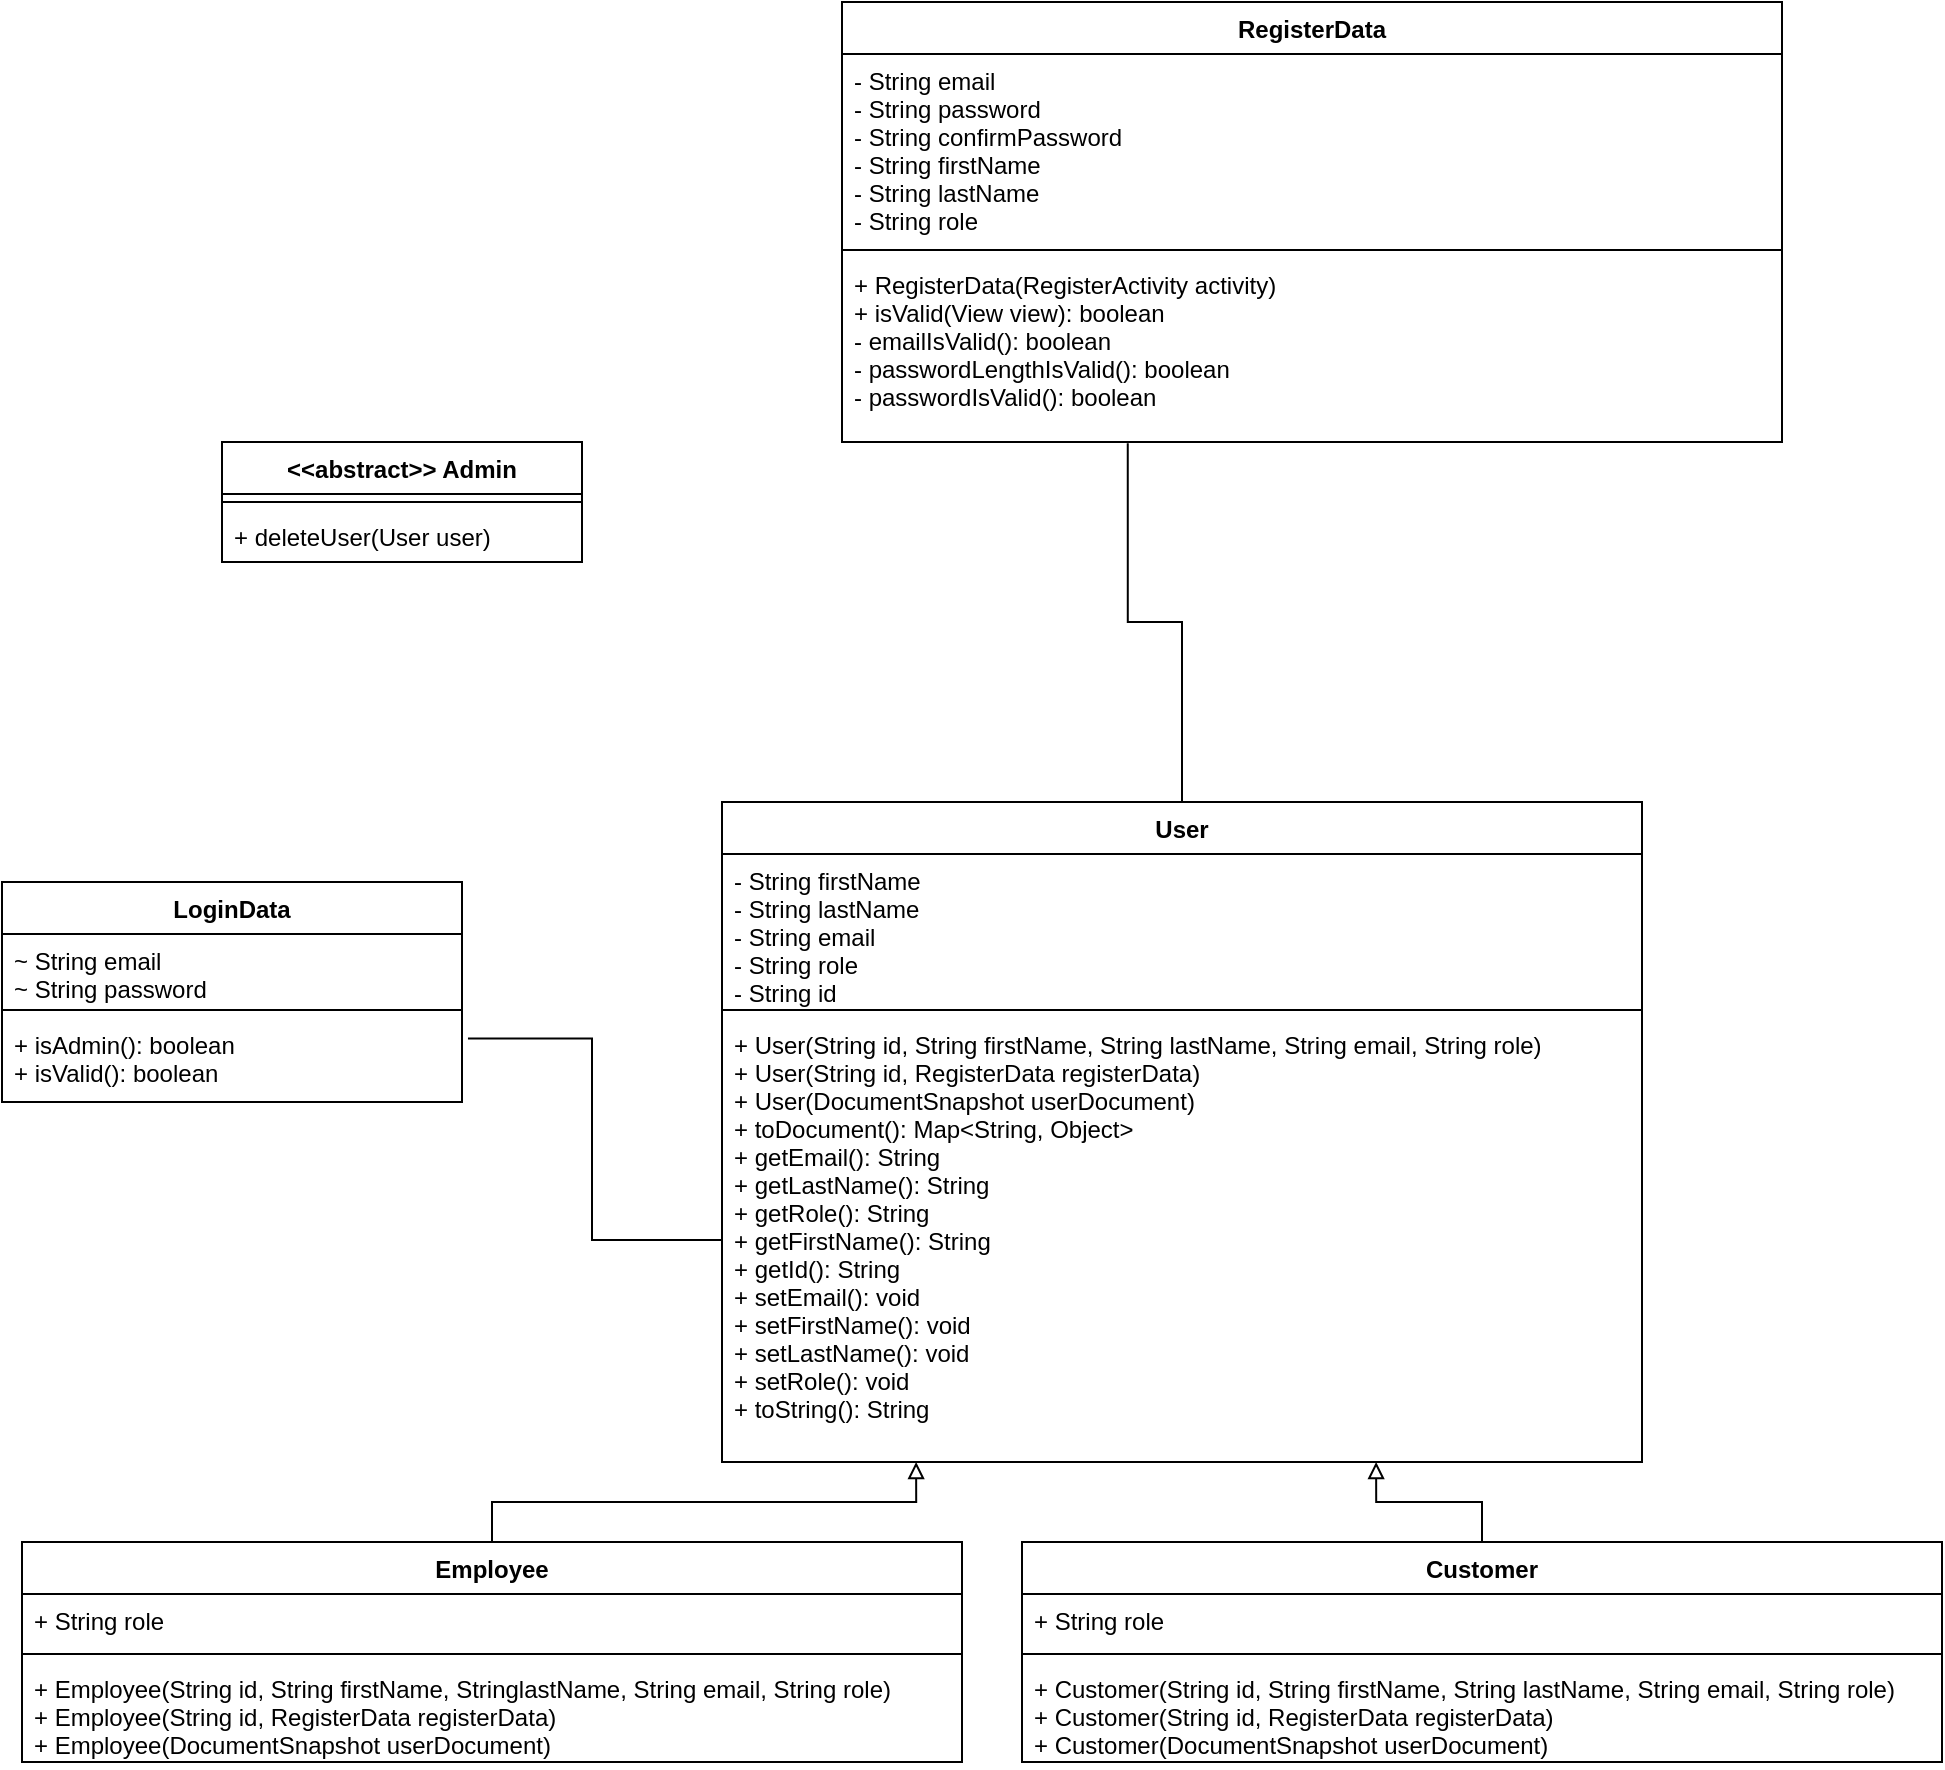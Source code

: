 <mxfile version="13.7.8" type="device"><diagram id="D2HrYbG22YgQxRuIc12b" name="Page-1"><mxGraphModel dx="1422" dy="763" grid="1" gridSize="10" guides="1" tooltips="1" connect="1" arrows="1" fold="1" page="1" pageScale="1" pageWidth="1920" pageHeight="1200" math="0" shadow="0"><root><mxCell id="0"/><mxCell id="1" parent="0"/><mxCell id="GQ5GTohi9CIT8Ik7gsC_-23" style="edgeStyle=orthogonalEdgeStyle;rounded=0;orthogonalLoop=1;jettySize=auto;html=1;exitX=0.5;exitY=0;exitDx=0;exitDy=0;entryX=0.711;entryY=1;entryDx=0;entryDy=0;entryPerimeter=0;endArrow=block;endFill=0;" parent="1" source="GQ5GTohi9CIT8Ik7gsC_-14" target="XRfNM3cOKz3B6UaUAQm8-18" edge="1"><mxGeometry relative="1" as="geometry"/></mxCell><mxCell id="GQ5GTohi9CIT8Ik7gsC_-22" style="edgeStyle=orthogonalEdgeStyle;rounded=0;orthogonalLoop=1;jettySize=auto;html=1;entryX=0.211;entryY=1;entryDx=0;entryDy=0;entryPerimeter=0;endArrow=block;endFill=0;" parent="1" source="GQ5GTohi9CIT8Ik7gsC_-18" target="XRfNM3cOKz3B6UaUAQm8-18" edge="1"><mxGeometry relative="1" as="geometry"/></mxCell><mxCell id="6hMdimNJq-vHndHA0Ofr-2" style="edgeStyle=orthogonalEdgeStyle;rounded=0;orthogonalLoop=1;jettySize=auto;html=1;exitX=0.5;exitY=0;exitDx=0;exitDy=0;entryX=0.304;entryY=1.007;entryDx=0;entryDy=0;entryPerimeter=0;endArrow=none;endFill=0;" edge="1" parent="1" source="XRfNM3cOKz3B6UaUAQm8-15" target="XRfNM3cOKz3B6UaUAQm8-13"><mxGeometry relative="1" as="geometry"/></mxCell><mxCell id="XRfNM3cOKz3B6UaUAQm8-10" value="RegisterData" style="swimlane;fontStyle=1;align=center;verticalAlign=top;childLayout=stackLayout;horizontal=1;startSize=26;horizontalStack=0;resizeParent=1;resizeParentMax=0;resizeLast=0;collapsible=1;marginBottom=0;" parent="1" vertex="1"><mxGeometry x="650" y="130" width="470" height="220" as="geometry"/></mxCell><mxCell id="XRfNM3cOKz3B6UaUAQm8-11" value="- String email&#xA;- String password&#xA;- String confirmPassword &#xA;- String firstName &#xA;- String lastName &#xA;- String role" style="text;strokeColor=none;fillColor=none;align=left;verticalAlign=top;spacingLeft=4;spacingRight=4;overflow=hidden;rotatable=0;points=[[0,0.5],[1,0.5]];portConstraint=eastwest;" parent="XRfNM3cOKz3B6UaUAQm8-10" vertex="1"><mxGeometry y="26" width="470" height="94" as="geometry"/></mxCell><mxCell id="XRfNM3cOKz3B6UaUAQm8-12" value="" style="line;strokeWidth=1;fillColor=none;align=left;verticalAlign=middle;spacingTop=-1;spacingLeft=3;spacingRight=3;rotatable=0;labelPosition=right;points=[];portConstraint=eastwest;" parent="XRfNM3cOKz3B6UaUAQm8-10" vertex="1"><mxGeometry y="120" width="470" height="8" as="geometry"/></mxCell><mxCell id="XRfNM3cOKz3B6UaUAQm8-13" value="+ RegisterData(RegisterActivity activity) &#xA;+ isValid(View view): boolean &#xA;- emailIsValid(): boolean &#xA;- passwordLengthIsValid(): boolean&#xA;- passwordIsValid(): boolean&#xA;&#xA;" style="text;strokeColor=none;fillColor=none;align=left;verticalAlign=top;spacingLeft=4;spacingRight=4;overflow=hidden;rotatable=0;points=[[0,0.5],[1,0.5]];portConstraint=eastwest;" parent="XRfNM3cOKz3B6UaUAQm8-10" vertex="1"><mxGeometry y="128" width="470" height="92" as="geometry"/></mxCell><mxCell id="GQ5GTohi9CIT8Ik7gsC_-18" value="Employee" style="swimlane;fontStyle=1;align=center;verticalAlign=top;childLayout=stackLayout;horizontal=1;startSize=26;horizontalStack=0;resizeParent=1;resizeParentMax=0;resizeLast=0;collapsible=1;marginBottom=0;" parent="1" vertex="1"><mxGeometry x="240" y="900" width="470" height="110" as="geometry"/></mxCell><mxCell id="GQ5GTohi9CIT8Ik7gsC_-19" value="+ String role" style="text;strokeColor=none;fillColor=none;align=left;verticalAlign=top;spacingLeft=4;spacingRight=4;overflow=hidden;rotatable=0;points=[[0,0.5],[1,0.5]];portConstraint=eastwest;" parent="GQ5GTohi9CIT8Ik7gsC_-18" vertex="1"><mxGeometry y="26" width="470" height="26" as="geometry"/></mxCell><mxCell id="GQ5GTohi9CIT8Ik7gsC_-20" value="" style="line;strokeWidth=1;fillColor=none;align=left;verticalAlign=middle;spacingTop=-1;spacingLeft=3;spacingRight=3;rotatable=0;labelPosition=right;points=[];portConstraint=eastwest;" parent="GQ5GTohi9CIT8Ik7gsC_-18" vertex="1"><mxGeometry y="52" width="470" height="8" as="geometry"/></mxCell><mxCell id="GQ5GTohi9CIT8Ik7gsC_-21" value="+ Employee(String id, String firstName, StringlastName, String email, String role)&#xA;+ Employee(String id, RegisterData registerData)&#xA;+ Employee(DocumentSnapshot userDocument)&#xA;&#xA;" style="text;strokeColor=none;fillColor=none;align=left;verticalAlign=top;spacingLeft=4;spacingRight=4;overflow=hidden;rotatable=0;points=[[0,0.5],[1,0.5]];portConstraint=eastwest;" parent="GQ5GTohi9CIT8Ik7gsC_-18" vertex="1"><mxGeometry y="60" width="470" height="50" as="geometry"/></mxCell><mxCell id="GQ5GTohi9CIT8Ik7gsC_-14" value="Customer" style="swimlane;fontStyle=1;align=center;verticalAlign=top;childLayout=stackLayout;horizontal=1;startSize=26;horizontalStack=0;resizeParent=1;resizeParentMax=0;resizeLast=0;collapsible=1;marginBottom=0;" parent="1" vertex="1"><mxGeometry x="740" y="900" width="460" height="110" as="geometry"/></mxCell><mxCell id="GQ5GTohi9CIT8Ik7gsC_-15" value="+ String role" style="text;strokeColor=none;fillColor=none;align=left;verticalAlign=top;spacingLeft=4;spacingRight=4;overflow=hidden;rotatable=0;points=[[0,0.5],[1,0.5]];portConstraint=eastwest;" parent="GQ5GTohi9CIT8Ik7gsC_-14" vertex="1"><mxGeometry y="26" width="460" height="26" as="geometry"/></mxCell><mxCell id="GQ5GTohi9CIT8Ik7gsC_-16" value="" style="line;strokeWidth=1;fillColor=none;align=left;verticalAlign=middle;spacingTop=-1;spacingLeft=3;spacingRight=3;rotatable=0;labelPosition=right;points=[];portConstraint=eastwest;" parent="GQ5GTohi9CIT8Ik7gsC_-14" vertex="1"><mxGeometry y="52" width="460" height="8" as="geometry"/></mxCell><mxCell id="GQ5GTohi9CIT8Ik7gsC_-17" value="+ Customer(String id, String firstName, String lastName, String email, String role)&#xA;+ Customer(String id, RegisterData registerData)&#xA;+ Customer(DocumentSnapshot userDocument)&#xA;&#xA;&#xA;&#xA;" style="text;strokeColor=none;fillColor=none;align=left;verticalAlign=top;spacingLeft=4;spacingRight=4;overflow=hidden;rotatable=0;points=[[0,0.5],[1,0.5]];portConstraint=eastwest;" parent="GQ5GTohi9CIT8Ik7gsC_-14" vertex="1"><mxGeometry y="60" width="460" height="50" as="geometry"/></mxCell><mxCell id="BWhEAun63Gupic3MjZ6a-30" value="LoginData" style="swimlane;fontStyle=1;align=center;verticalAlign=top;childLayout=stackLayout;horizontal=1;startSize=26;horizontalStack=0;resizeParent=1;resizeParentMax=0;resizeLast=0;collapsible=1;marginBottom=0;" parent="1" vertex="1"><mxGeometry x="230" y="570" width="230" height="110" as="geometry"/></mxCell><mxCell id="BWhEAun63Gupic3MjZ6a-31" value="~ String email&#xA;~ String password" style="text;strokeColor=none;fillColor=none;align=left;verticalAlign=top;spacingLeft=4;spacingRight=4;overflow=hidden;rotatable=0;points=[[0,0.5],[1,0.5]];portConstraint=eastwest;" parent="BWhEAun63Gupic3MjZ6a-30" vertex="1"><mxGeometry y="26" width="230" height="34" as="geometry"/></mxCell><mxCell id="BWhEAun63Gupic3MjZ6a-32" value="" style="line;strokeWidth=1;fillColor=none;align=left;verticalAlign=middle;spacingTop=-1;spacingLeft=3;spacingRight=3;rotatable=0;labelPosition=right;points=[];portConstraint=eastwest;" parent="BWhEAun63Gupic3MjZ6a-30" vertex="1"><mxGeometry y="60" width="230" height="8" as="geometry"/></mxCell><mxCell id="BWhEAun63Gupic3MjZ6a-33" value="+ isAdmin(): boolean &#xA;+ isValid(): boolean&#xA;&#xA;" style="text;strokeColor=none;fillColor=none;align=left;verticalAlign=top;spacingLeft=4;spacingRight=4;overflow=hidden;rotatable=0;points=[[0,0.5],[1,0.5]];portConstraint=eastwest;" parent="BWhEAun63Gupic3MjZ6a-30" vertex="1"><mxGeometry y="68" width="230" height="42" as="geometry"/></mxCell><mxCell id="6hMdimNJq-vHndHA0Ofr-1" style="edgeStyle=orthogonalEdgeStyle;rounded=0;orthogonalLoop=1;jettySize=auto;html=1;exitX=0;exitY=0.5;exitDx=0;exitDy=0;entryX=1.013;entryY=0.244;entryDx=0;entryDy=0;entryPerimeter=0;endArrow=none;endFill=0;" edge="1" parent="1" source="XRfNM3cOKz3B6UaUAQm8-18" target="BWhEAun63Gupic3MjZ6a-33"><mxGeometry relative="1" as="geometry"/></mxCell><mxCell id="XRfNM3cOKz3B6UaUAQm8-15" value="User" style="swimlane;fontStyle=1;align=center;verticalAlign=top;childLayout=stackLayout;horizontal=1;startSize=26;horizontalStack=0;resizeParent=1;resizeParentMax=0;resizeLast=0;collapsible=1;marginBottom=0;" parent="1" vertex="1"><mxGeometry x="590" y="530" width="460" height="330" as="geometry"/></mxCell><mxCell id="XRfNM3cOKz3B6UaUAQm8-16" value="- String firstName&#xA;- String lastName &#xA;- String email&#xA;- String role&#xA;- String id" style="text;strokeColor=none;fillColor=none;align=left;verticalAlign=top;spacingLeft=4;spacingRight=4;overflow=hidden;rotatable=0;points=[[0,0.5],[1,0.5]];portConstraint=eastwest;" parent="XRfNM3cOKz3B6UaUAQm8-15" vertex="1"><mxGeometry y="26" width="460" height="74" as="geometry"/></mxCell><mxCell id="XRfNM3cOKz3B6UaUAQm8-17" value="" style="line;strokeWidth=1;fillColor=none;align=left;verticalAlign=middle;spacingTop=-1;spacingLeft=3;spacingRight=3;rotatable=0;labelPosition=right;points=[];portConstraint=eastwest;" parent="XRfNM3cOKz3B6UaUAQm8-15" vertex="1"><mxGeometry y="100" width="460" height="8" as="geometry"/></mxCell><mxCell id="XRfNM3cOKz3B6UaUAQm8-18" value="+ User(String id, String firstName, String lastName, String email, String role)&#xA;+ User(String id, RegisterData registerData)&#xA;+ User(DocumentSnapshot userDocument)&#xA;+ toDocument(): Map&lt;String, Object&gt; &#xA;+ getEmail(): String &#xA;+ getLastName(): String &#xA;+ getRole(): String &#xA;+ getFirstName(): String &#xA;+ getId(): String&#xA;+ setEmail(): void&#xA;+ setFirstName(): void&#xA;+ setLastName(): void&#xA;+ setRole(): void&#xA;+ toString(): String &#xA;&#xA;" style="text;strokeColor=none;fillColor=none;align=left;verticalAlign=top;spacingLeft=4;spacingRight=4;overflow=hidden;rotatable=0;points=[[0,0.5],[1,0.5]];portConstraint=eastwest;" parent="XRfNM3cOKz3B6UaUAQm8-15" vertex="1"><mxGeometry y="108" width="460" height="222" as="geometry"/></mxCell><mxCell id="6hMdimNJq-vHndHA0Ofr-7" value="&lt;&lt;abstract&gt;&gt; Admin" style="swimlane;fontStyle=1;align=center;verticalAlign=top;childLayout=stackLayout;horizontal=1;startSize=26;horizontalStack=0;resizeParent=1;resizeParentMax=0;resizeLast=0;collapsible=1;marginBottom=0;" vertex="1" parent="1"><mxGeometry x="340" y="350" width="180" height="60" as="geometry"/></mxCell><mxCell id="6hMdimNJq-vHndHA0Ofr-9" value="" style="line;strokeWidth=1;fillColor=none;align=left;verticalAlign=middle;spacingTop=-1;spacingLeft=3;spacingRight=3;rotatable=0;labelPosition=right;points=[];portConstraint=eastwest;" vertex="1" parent="6hMdimNJq-vHndHA0Ofr-7"><mxGeometry y="26" width="180" height="8" as="geometry"/></mxCell><mxCell id="6hMdimNJq-vHndHA0Ofr-10" value="+ deleteUser(User user)" style="text;strokeColor=none;fillColor=none;align=left;verticalAlign=top;spacingLeft=4;spacingRight=4;overflow=hidden;rotatable=0;points=[[0,0.5],[1,0.5]];portConstraint=eastwest;" vertex="1" parent="6hMdimNJq-vHndHA0Ofr-7"><mxGeometry y="34" width="180" height="26" as="geometry"/></mxCell></root></mxGraphModel></diagram></mxfile>